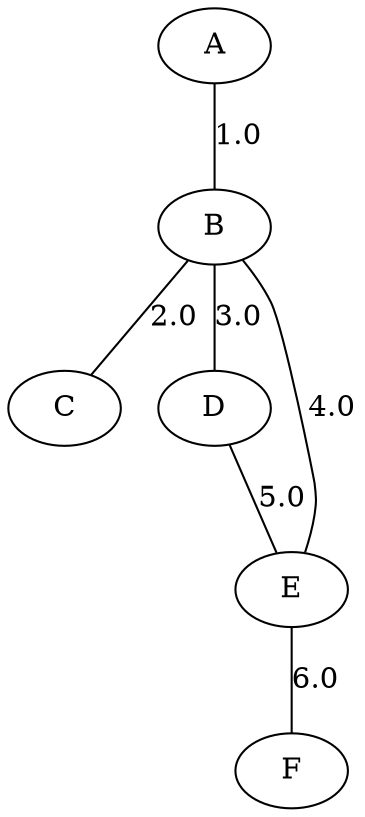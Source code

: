 graph nicolas{
A -- B [label= 1.0];
B -- C [label= 2.0];
B -- D [label= 3.0];
D -- E [label= 5.0];
B -- E [label= 4.0];
E -- F [label= 6.0];
}